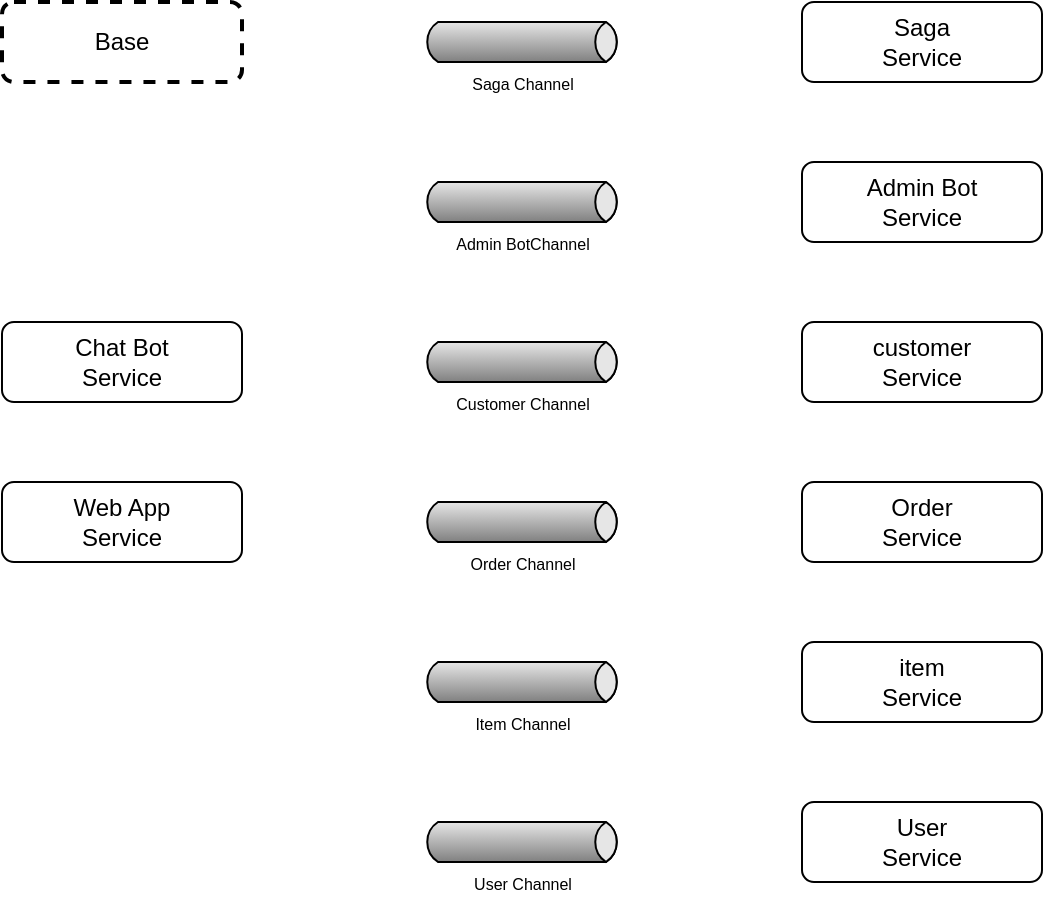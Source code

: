 <mxfile version="20.8.16" type="device" pages="6"><diagram name="Base" id="altxLip8HBRb0c6kDIIo"><mxGraphModel dx="1098" dy="673" grid="1" gridSize="10" guides="1" tooltips="1" connect="1" arrows="1" fold="1" page="1" pageScale="1" pageWidth="827" pageHeight="1169" math="0" shadow="0"><root><mxCell id="0"/><mxCell id="1" parent="0"/><mxCell id="Fkr2YwdVEnNLfvS90Cop-1" value="Chat Bot&lt;br&gt;Service" style="rounded=1;whiteSpace=wrap;html=1;" parent="1" vertex="1"><mxGeometry x="80" y="240" width="120" height="40" as="geometry"/></mxCell><mxCell id="Fkr2YwdVEnNLfvS90Cop-3" value="Web App&lt;br&gt;Service" style="rounded=1;whiteSpace=wrap;html=1;" parent="1" vertex="1"><mxGeometry x="80" y="320" width="120" height="40" as="geometry"/></mxCell><mxCell id="Fkr2YwdVEnNLfvS90Cop-4" value="Saga&lt;br&gt;Service" style="rounded=1;whiteSpace=wrap;html=1;" parent="1" vertex="1"><mxGeometry x="480" y="80" width="120" height="40" as="geometry"/></mxCell><mxCell id="Fkr2YwdVEnNLfvS90Cop-5" value="Admin Bot &lt;br&gt;Service" style="rounded=1;whiteSpace=wrap;html=1;" parent="1" vertex="1"><mxGeometry x="480" y="160" width="120" height="40" as="geometry"/></mxCell><mxCell id="Fkr2YwdVEnNLfvS90Cop-6" value="customer&lt;br&gt;Service" style="rounded=1;whiteSpace=wrap;html=1;" parent="1" vertex="1"><mxGeometry x="480" y="240" width="120" height="40" as="geometry"/></mxCell><mxCell id="Fkr2YwdVEnNLfvS90Cop-7" value="Order&lt;br&gt;Service" style="rounded=1;whiteSpace=wrap;html=1;" parent="1" vertex="1"><mxGeometry x="480" y="320" width="120" height="40" as="geometry"/></mxCell><mxCell id="Fkr2YwdVEnNLfvS90Cop-8" value="item&lt;br&gt;Service" style="rounded=1;whiteSpace=wrap;html=1;" parent="1" vertex="1"><mxGeometry x="480" y="400" width="120" height="40" as="geometry"/></mxCell><mxCell id="Fkr2YwdVEnNLfvS90Cop-9" value="User&lt;br&gt;Service" style="rounded=1;whiteSpace=wrap;html=1;" parent="1" vertex="1"><mxGeometry x="480" y="480" width="120" height="40" as="geometry"/></mxCell><mxCell id="Fkr2YwdVEnNLfvS90Cop-11" value="User Channel" style="strokeWidth=1;outlineConnect=0;dashed=0;align=center;html=1;fontSize=8;shape=mxgraph.eip.messageChannel;verticalLabelPosition=bottom;labelBackgroundColor=#ffffff;verticalAlign=top;" parent="1" vertex="1"><mxGeometry x="290" y="490" width="100" height="20" as="geometry"/></mxCell><mxCell id="Fkr2YwdVEnNLfvS90Cop-12" value="Item Channel" style="strokeWidth=1;outlineConnect=0;dashed=0;align=center;html=1;fontSize=8;shape=mxgraph.eip.messageChannel;verticalLabelPosition=bottom;labelBackgroundColor=#ffffff;verticalAlign=top;" parent="1" vertex="1"><mxGeometry x="290" y="410" width="100" height="20" as="geometry"/></mxCell><mxCell id="Fkr2YwdVEnNLfvS90Cop-13" value="Order Channel" style="strokeWidth=1;outlineConnect=0;dashed=0;align=center;html=1;fontSize=8;shape=mxgraph.eip.messageChannel;verticalLabelPosition=bottom;labelBackgroundColor=#ffffff;verticalAlign=top;" parent="1" vertex="1"><mxGeometry x="290" y="330" width="100" height="20" as="geometry"/></mxCell><mxCell id="Fkr2YwdVEnNLfvS90Cop-14" value="Customer Channel" style="strokeWidth=1;outlineConnect=0;dashed=0;align=center;html=1;fontSize=8;shape=mxgraph.eip.messageChannel;verticalLabelPosition=bottom;labelBackgroundColor=#ffffff;verticalAlign=top;" parent="1" vertex="1"><mxGeometry x="290" y="250" width="100" height="20" as="geometry"/></mxCell><mxCell id="Fkr2YwdVEnNLfvS90Cop-15" value="Admin BotChannel" style="strokeWidth=1;outlineConnect=0;dashed=0;align=center;html=1;fontSize=8;shape=mxgraph.eip.messageChannel;verticalLabelPosition=bottom;labelBackgroundColor=#ffffff;verticalAlign=top;" parent="1" vertex="1"><mxGeometry x="290" y="170" width="100" height="20" as="geometry"/></mxCell><mxCell id="Fkr2YwdVEnNLfvS90Cop-16" value="Saga Channel" style="strokeWidth=1;outlineConnect=0;dashed=0;align=center;html=1;fontSize=8;shape=mxgraph.eip.messageChannel;verticalLabelPosition=bottom;labelBackgroundColor=#ffffff;verticalAlign=top;" parent="1" vertex="1"><mxGeometry x="290" y="90" width="100" height="20" as="geometry"/></mxCell><mxCell id="l7tJJii7__ZF_eQQGfA9-2" value="Base" style="rounded=1;whiteSpace=wrap;html=1;dashed=1;strokeWidth=2;" parent="1" vertex="1"><mxGeometry x="80" y="80" width="120" height="40" as="geometry"/></mxCell></root></mxGraphModel></diagram><diagram name="CustomerCreationSaga" id="yAfwMQjjPiAnuGOgyGA5"><mxGraphModel dx="1098" dy="828" grid="1" gridSize="10" guides="1" tooltips="1" connect="1" arrows="1" fold="1" page="1" pageScale="1" pageWidth="827" pageHeight="1169" math="0" shadow="0"><root><mxCell id="yXnzSSexn1_x6dJ5fioR-0"/><mxCell id="yXnzSSexn1_x6dJ5fioR-1" parent="yXnzSSexn1_x6dJ5fioR-0"/><mxCell id="yXnzSSexn1_x6dJ5fioR-2" value="Chat Bot&lt;br&gt;Service" style="rounded=1;whiteSpace=wrap;html=1;" parent="yXnzSSexn1_x6dJ5fioR-1" vertex="1"><mxGeometry x="40" y="240" width="120" height="40" as="geometry"/></mxCell><mxCell id="yXnzSSexn1_x6dJ5fioR-3" value="Web App&lt;br&gt;Service" style="rounded=1;whiteSpace=wrap;html=1;" parent="yXnzSSexn1_x6dJ5fioR-1" vertex="1"><mxGeometry x="40" y="320" width="120" height="40" as="geometry"/></mxCell><mxCell id="MpNtUAyFKndMb-lsdy0d-5" style="edgeStyle=none;rounded=0;orthogonalLoop=1;jettySize=auto;html=1;exitX=0;exitY=0.5;exitDx=0;exitDy=0;entryX=1;entryY=0.5;entryDx=-2.7;entryDy=0;entryPerimeter=0;startArrow=block;startFill=1;endArrow=none;endFill=0;fillColor=#f5f5f5;strokeColor=#666666;strokeWidth=3;" parent="yXnzSSexn1_x6dJ5fioR-1" source="yXnzSSexn1_x6dJ5fioR-4" target="yXnzSSexn1_x6dJ5fioR-15" edge="1"><mxGeometry relative="1" as="geometry"/></mxCell><mxCell id="yXnzSSexn1_x6dJ5fioR-4" value="Saga&lt;br&gt;Service" style="rounded=1;whiteSpace=wrap;html=1;" parent="yXnzSSexn1_x6dJ5fioR-1" vertex="1"><mxGeometry x="440" y="80" width="120" height="40" as="geometry"/></mxCell><mxCell id="MpNtUAyFKndMb-lsdy0d-11" style="edgeStyle=none;rounded=0;orthogonalLoop=1;jettySize=auto;html=1;exitX=0;exitY=0.5;exitDx=0;exitDy=0;entryX=1;entryY=0.5;entryDx=-2.7;entryDy=0;entryPerimeter=0;startArrow=block;startFill=1;endArrow=none;endFill=0;fillColor=#d5e8d4;strokeColor=#82b366;strokeWidth=3;" parent="yXnzSSexn1_x6dJ5fioR-1" source="yXnzSSexn1_x6dJ5fioR-5" target="yXnzSSexn1_x6dJ5fioR-14" edge="1"><mxGeometry relative="1" as="geometry"/></mxCell><mxCell id="yXnzSSexn1_x6dJ5fioR-5" value="Admin Bot &lt;br&gt;Service" style="rounded=1;whiteSpace=wrap;html=1;" parent="yXnzSSexn1_x6dJ5fioR-1" vertex="1"><mxGeometry x="440" y="160" width="120" height="40" as="geometry"/></mxCell><mxCell id="MpNtUAyFKndMb-lsdy0d-10" style="edgeStyle=none;rounded=0;orthogonalLoop=1;jettySize=auto;html=1;exitX=0;exitY=0.5;exitDx=0;exitDy=0;entryX=1;entryY=0.5;entryDx=-2.7;entryDy=0;entryPerimeter=0;startArrow=block;startFill=1;endArrow=none;endFill=0;fillColor=#f8cecc;strokeColor=#b85450;strokeWidth=3;" parent="yXnzSSexn1_x6dJ5fioR-1" source="yXnzSSexn1_x6dJ5fioR-6" target="yXnzSSexn1_x6dJ5fioR-13" edge="1"><mxGeometry relative="1" as="geometry"/></mxCell><mxCell id="yXnzSSexn1_x6dJ5fioR-6" value="customer&lt;br&gt;Service" style="rounded=1;whiteSpace=wrap;html=1;" parent="yXnzSSexn1_x6dJ5fioR-1" vertex="1"><mxGeometry x="440" y="240" width="120" height="40" as="geometry"/></mxCell><mxCell id="yXnzSSexn1_x6dJ5fioR-7" value="Order&lt;br&gt;Service" style="rounded=1;whiteSpace=wrap;html=1;" parent="yXnzSSexn1_x6dJ5fioR-1" vertex="1"><mxGeometry x="440" y="320" width="120" height="40" as="geometry"/></mxCell><mxCell id="yXnzSSexn1_x6dJ5fioR-8" value="item&lt;br&gt;Service" style="rounded=1;whiteSpace=wrap;html=1;" parent="yXnzSSexn1_x6dJ5fioR-1" vertex="1"><mxGeometry x="440" y="400" width="120" height="40" as="geometry"/></mxCell><mxCell id="MpNtUAyFKndMb-lsdy0d-12" style="edgeStyle=none;rounded=0;orthogonalLoop=1;jettySize=auto;html=1;exitX=0;exitY=0.5;exitDx=0;exitDy=0;entryX=1;entryY=0.5;entryDx=-2.7;entryDy=0;entryPerimeter=0;startArrow=block;startFill=1;endArrow=none;endFill=0;fillColor=#d5e8d4;strokeColor=#82b366;strokeWidth=3;" parent="yXnzSSexn1_x6dJ5fioR-1" source="yXnzSSexn1_x6dJ5fioR-9" target="yXnzSSexn1_x6dJ5fioR-10" edge="1"><mxGeometry relative="1" as="geometry"/></mxCell><mxCell id="yXnzSSexn1_x6dJ5fioR-9" value="User&lt;br&gt;Service" style="rounded=1;whiteSpace=wrap;html=1;" parent="yXnzSSexn1_x6dJ5fioR-1" vertex="1"><mxGeometry x="440" y="480" width="120" height="40" as="geometry"/></mxCell><mxCell id="MpNtUAyFKndMb-lsdy0d-8" style="edgeStyle=none;rounded=0;orthogonalLoop=1;jettySize=auto;html=1;exitX=1;exitY=0.5;exitDx=-2.7;exitDy=0;exitPerimeter=0;startArrow=block;startFill=1;endArrow=none;endFill=0;fillColor=#dae8fc;strokeColor=#6c8ebf;strokeWidth=3;" parent="yXnzSSexn1_x6dJ5fioR-1" source="yXnzSSexn1_x6dJ5fioR-10" edge="1"><mxGeometry relative="1" as="geometry"><mxPoint x="440" y="100" as="targetPoint"/></mxGeometry></mxCell><mxCell id="yXnzSSexn1_x6dJ5fioR-10" value="User Channel" style="strokeWidth=1;outlineConnect=0;dashed=0;align=center;html=1;fontSize=12;shape=mxgraph.eip.messageChannel;verticalLabelPosition=bottom;labelBackgroundColor=#ffffff;verticalAlign=top;" parent="yXnzSSexn1_x6dJ5fioR-1" vertex="1"><mxGeometry x="250" y="490" width="100" height="20" as="geometry"/></mxCell><mxCell id="yXnzSSexn1_x6dJ5fioR-11" value="Item Channel" style="strokeWidth=1;outlineConnect=0;dashed=0;align=center;html=1;fontSize=12;shape=mxgraph.eip.messageChannel;verticalLabelPosition=bottom;labelBackgroundColor=#ffffff;verticalAlign=top;" parent="yXnzSSexn1_x6dJ5fioR-1" vertex="1"><mxGeometry x="250" y="410" width="100" height="20" as="geometry"/></mxCell><mxCell id="yXnzSSexn1_x6dJ5fioR-12" value="Order Channel" style="strokeWidth=1;outlineConnect=0;dashed=0;align=center;html=1;fontSize=12;shape=mxgraph.eip.messageChannel;verticalLabelPosition=bottom;labelBackgroundColor=#ffffff;verticalAlign=top;" parent="yXnzSSexn1_x6dJ5fioR-1" vertex="1"><mxGeometry x="250" y="330" width="100" height="20" as="geometry"/></mxCell><mxCell id="MpNtUAyFKndMb-lsdy0d-7" style="edgeStyle=none;rounded=0;orthogonalLoop=1;jettySize=auto;html=1;exitX=1;exitY=0.5;exitDx=-2.7;exitDy=0;exitPerimeter=0;entryX=0;entryY=0.5;entryDx=0;entryDy=0;startArrow=block;startFill=1;endArrow=none;endFill=0;fillColor=#fff2cc;strokeColor=#D6B656;strokeWidth=3;" parent="yXnzSSexn1_x6dJ5fioR-1" source="yXnzSSexn1_x6dJ5fioR-13" target="yXnzSSexn1_x6dJ5fioR-4" edge="1"><mxGeometry relative="1" as="geometry"/></mxCell><mxCell id="yXnzSSexn1_x6dJ5fioR-13" value="Customer Channel" style="strokeWidth=1;outlineConnect=0;dashed=0;align=center;html=1;fontSize=12;shape=mxgraph.eip.messageChannel;verticalLabelPosition=bottom;labelBackgroundColor=#ffffff;verticalAlign=top;" parent="yXnzSSexn1_x6dJ5fioR-1" vertex="1"><mxGeometry x="250" y="250" width="100" height="20" as="geometry"/></mxCell><mxCell id="MpNtUAyFKndMb-lsdy0d-6" style="edgeStyle=none;rounded=0;orthogonalLoop=1;jettySize=auto;html=1;exitX=1;exitY=0.5;exitDx=-2.7;exitDy=0;exitPerimeter=0;entryX=0;entryY=0.5;entryDx=0;entryDy=0;startArrow=block;startFill=1;endArrow=none;endFill=0;fillColor=#dae8fc;strokeColor=#6c8ebf;strokeWidth=3;" parent="yXnzSSexn1_x6dJ5fioR-1" source="yXnzSSexn1_x6dJ5fioR-14" target="yXnzSSexn1_x6dJ5fioR-4" edge="1"><mxGeometry relative="1" as="geometry"/></mxCell><mxCell id="yXnzSSexn1_x6dJ5fioR-14" value="Admin BotChannel" style="strokeWidth=1;outlineConnect=0;dashed=0;align=center;html=1;fontSize=12;shape=mxgraph.eip.messageChannel;verticalLabelPosition=bottom;labelBackgroundColor=#ffffff;verticalAlign=top;" parent="yXnzSSexn1_x6dJ5fioR-1" vertex="1"><mxGeometry x="250" y="170" width="100" height="20" as="geometry"/></mxCell><mxCell id="MpNtUAyFKndMb-lsdy0d-4" style="edgeStyle=none;rounded=0;orthogonalLoop=1;jettySize=auto;html=1;exitX=0;exitY=0.5;exitDx=2.7;exitDy=0;exitPerimeter=0;entryX=1;entryY=0.5;entryDx=0;entryDy=0;startArrow=block;startFill=1;endArrow=none;endFill=0;strokeWidth=3;" parent="yXnzSSexn1_x6dJ5fioR-1" source="yXnzSSexn1_x6dJ5fioR-15" target="yXnzSSexn1_x6dJ5fioR-3" edge="1"><mxGeometry relative="1" as="geometry"/></mxCell><mxCell id="MpNtUAyFKndMb-lsdy0d-15" style="edgeStyle=none;rounded=0;orthogonalLoop=1;jettySize=auto;html=1;exitX=1;exitY=0.5;exitDx=-2.7;exitDy=0;exitPerimeter=0;entryX=0;entryY=0.5;entryDx=0;entryDy=0;startArrow=block;startFill=1;endArrow=none;endFill=0;fillColor=#ffe6cc;strokeColor=#d77504;strokeWidth=3;" parent="yXnzSSexn1_x6dJ5fioR-1" source="yXnzSSexn1_x6dJ5fioR-15" target="yXnzSSexn1_x6dJ5fioR-9" edge="1"><mxGeometry relative="1" as="geometry"/></mxCell><mxCell id="MpNtUAyFKndMb-lsdy0d-16" style="edgeStyle=none;rounded=0;orthogonalLoop=1;jettySize=auto;html=1;exitX=1;exitY=0.5;exitDx=-2.7;exitDy=0;exitPerimeter=0;entryX=0;entryY=0.5;entryDx=0;entryDy=0;startArrow=block;startFill=1;endArrow=none;endFill=0;fillColor=#e1d5e7;strokeColor=#9673a6;strokeWidth=3;" parent="yXnzSSexn1_x6dJ5fioR-1" source="yXnzSSexn1_x6dJ5fioR-15" target="yXnzSSexn1_x6dJ5fioR-6" edge="1"><mxGeometry relative="1" as="geometry"/></mxCell><mxCell id="MpNtUAyFKndMb-lsdy0d-17" style="edgeStyle=none;rounded=0;orthogonalLoop=1;jettySize=auto;html=1;exitX=1;exitY=0.5;exitDx=-2.7;exitDy=0;exitPerimeter=0;entryX=0;entryY=0.5;entryDx=0;entryDy=0;startArrow=block;startFill=1;endArrow=none;endFill=0;fillColor=#ffe6cc;strokeColor=#D77504;strokeWidth=3;" parent="yXnzSSexn1_x6dJ5fioR-1" source="yXnzSSexn1_x6dJ5fioR-15" target="yXnzSSexn1_x6dJ5fioR-5" edge="1"><mxGeometry relative="1" as="geometry"/></mxCell><mxCell id="yXnzSSexn1_x6dJ5fioR-15" value="Saga Channel" style="strokeWidth=1;outlineConnect=0;dashed=0;align=center;html=1;fontSize=12;shape=mxgraph.eip.messageChannel;verticalLabelPosition=bottom;labelBackgroundColor=#ffffff;verticalAlign=top;" parent="yXnzSSexn1_x6dJ5fioR-1" vertex="1"><mxGeometry x="250" y="90" width="100" height="20" as="geometry"/></mxCell><mxCell id="MpNtUAyFKndMb-lsdy0d-0" value="Customer&amp;nbsp;&lt;br&gt;Creation Saga" style="rounded=1;whiteSpace=wrap;html=1;dashed=1;strokeWidth=2;" parent="yXnzSSexn1_x6dJ5fioR-1" vertex="1"><mxGeometry x="40" y="80" width="120" height="40" as="geometry"/></mxCell><mxCell id="l3vXk78ioD8vmnGxEj0n-6" style="edgeStyle=orthogonalEdgeStyle;rounded=0;orthogonalLoop=1;jettySize=auto;html=1;entryX=0;entryY=0.5;entryDx=0;entryDy=0;strokeWidth=3;fontSize=12;" parent="yXnzSSexn1_x6dJ5fioR-1" source="l3vXk78ioD8vmnGxEj0n-0" target="l3vXk78ioD8vmnGxEj0n-1" edge="1"><mxGeometry relative="1" as="geometry"/></mxCell><mxCell id="l3vXk78ioD8vmnGxEj0n-0" value="Web App sends customer Creation Saga event." style="rounded=1;whiteSpace=wrap;html=1;" parent="yXnzSSexn1_x6dJ5fioR-1" vertex="1"><mxGeometry x="600" y="80" width="120" height="60" as="geometry"/></mxCell><mxCell id="l3vXk78ioD8vmnGxEj0n-7" style="rounded=0;orthogonalLoop=1;jettySize=auto;html=1;exitX=0;exitY=1;exitDx=0;exitDy=0;entryX=1;entryY=0;entryDx=0;entryDy=0;strokeWidth=3;fontSize=12;" parent="yXnzSSexn1_x6dJ5fioR-1" source="l3vXk78ioD8vmnGxEj0n-1" target="l3vXk78ioD8vmnGxEj0n-2" edge="1"><mxGeometry relative="1" as="geometry"/></mxCell><mxCell id="l3vXk78ioD8vmnGxEj0n-1" value="Saga Service recives Creation event and creates a CreateCustomerSaga" style="rounded=1;whiteSpace=wrap;html=1;fillColor=#f5f5f5;strokeColor=#666666;fontColor=#333333;" parent="yXnzSSexn1_x6dJ5fioR-1" vertex="1"><mxGeometry x="760" y="80" width="120" height="60" as="geometry"/></mxCell><mxCell id="l3vXk78ioD8vmnGxEj0n-8" style="edgeStyle=none;rounded=0;orthogonalLoop=1;jettySize=auto;html=1;exitX=1;exitY=0.5;exitDx=0;exitDy=0;strokeWidth=3;fontSize=12;" parent="yXnzSSexn1_x6dJ5fioR-1" source="l3vXk78ioD8vmnGxEj0n-2" target="l3vXk78ioD8vmnGxEj0n-3" edge="1"><mxGeometry relative="1" as="geometry"/></mxCell><mxCell id="l3vXk78ioD8vmnGxEj0n-2" value="Saga Service sends Connect Discord Account event and Create User event" style="rounded=1;whiteSpace=wrap;html=1;fillColor=#dae8fc;strokeColor=#6c8ebf;" parent="yXnzSSexn1_x6dJ5fioR-1" vertex="1"><mxGeometry x="600" y="160" width="120" height="60" as="geometry"/></mxCell><mxCell id="l3vXk78ioD8vmnGxEj0n-9" style="edgeStyle=none;rounded=0;orthogonalLoop=1;jettySize=auto;html=1;exitX=0;exitY=1;exitDx=0;exitDy=0;entryX=1;entryY=0;entryDx=0;entryDy=0;strokeWidth=3;fontSize=12;" parent="yXnzSSexn1_x6dJ5fioR-1" source="l3vXk78ioD8vmnGxEj0n-3" target="l3vXk78ioD8vmnGxEj0n-4" edge="1"><mxGeometry relative="1" as="geometry"/></mxCell><mxCell id="l3vXk78ioD8vmnGxEj0n-3" value="Admin Bot Service recives the event and and begins the connection proccess" style="rounded=1;whiteSpace=wrap;html=1;fillColor=#d5e8d4;strokeColor=#82b366;" parent="yXnzSSexn1_x6dJ5fioR-1" vertex="1"><mxGeometry x="760" y="160" width="120" height="60" as="geometry"/></mxCell><mxCell id="l3vXk78ioD8vmnGxEj0n-10" style="edgeStyle=none;rounded=0;orthogonalLoop=1;jettySize=auto;html=1;exitX=1;exitY=0.5;exitDx=0;exitDy=0;entryX=0;entryY=0.5;entryDx=0;entryDy=0;strokeWidth=3;fontSize=12;" parent="yXnzSSexn1_x6dJ5fioR-1" source="l3vXk78ioD8vmnGxEj0n-4" target="l3vXk78ioD8vmnGxEj0n-5" edge="1"><mxGeometry relative="1" as="geometry"/></mxCell><mxCell id="l3vXk78ioD8vmnGxEj0n-4" value="Admin Bot Service and User Service send reply events informing state to Saga service" style="rounded=1;whiteSpace=wrap;html=1;fillColor=#ffe6cc;strokeColor=#d79b00;" parent="yXnzSSexn1_x6dJ5fioR-1" vertex="1"><mxGeometry x="600" y="230" width="120" height="80" as="geometry"/></mxCell><mxCell id="l3vXk78ioD8vmnGxEj0n-5" value="Saga Service sends Create Cutomer event to customer Service&amp;nbsp;" style="rounded=1;whiteSpace=wrap;html=1;fillColor=#fff2cc;strokeColor=#d6b656;" parent="yXnzSSexn1_x6dJ5fioR-1" vertex="1"><mxGeometry x="760" y="240" width="120" height="60" as="geometry"/></mxCell><mxCell id="39gZa_nZb8SHQ1w-_eGr-5" style="rounded=0;orthogonalLoop=1;jettySize=auto;html=1;exitX=1;exitY=0.5;exitDx=0;exitDy=0;entryX=0;entryY=0.5;entryDx=0;entryDy=0;strokeWidth=3;" edge="1" parent="yXnzSSexn1_x6dJ5fioR-1" source="39gZa_nZb8SHQ1w-_eGr-0" target="39gZa_nZb8SHQ1w-_eGr-4"><mxGeometry relative="1" as="geometry"/></mxCell><mxCell id="39gZa_nZb8SHQ1w-_eGr-0" value="customer Service recives Create Customer Event" style="rounded=1;whiteSpace=wrap;html=1;fillColor=#f8cecc;strokeColor=#b85450;" vertex="1" parent="yXnzSSexn1_x6dJ5fioR-1"><mxGeometry x="600" y="320" width="120" height="60" as="geometry"/></mxCell><mxCell id="39gZa_nZb8SHQ1w-_eGr-3" style="edgeStyle=none;rounded=0;orthogonalLoop=1;jettySize=auto;html=1;exitX=0;exitY=1;exitDx=0;exitDy=0;strokeWidth=3;fontSize=12;entryX=1;entryY=0;entryDx=0;entryDy=0;" edge="1" parent="yXnzSSexn1_x6dJ5fioR-1" source="l3vXk78ioD8vmnGxEj0n-5" target="39gZa_nZb8SHQ1w-_eGr-0"><mxGeometry relative="1" as="geometry"><mxPoint x="720" y="270" as="sourcePoint"/><mxPoint x="760" y="320" as="targetPoint"/></mxGeometry></mxCell><mxCell id="39gZa_nZb8SHQ1w-_eGr-4" value="customer service replies to saga service with customer created" style="rounded=1;whiteSpace=wrap;html=1;fillColor=#e1d5e7;strokeColor=#9673a6;" vertex="1" parent="yXnzSSexn1_x6dJ5fioR-1"><mxGeometry x="760" y="320" width="120" height="60" as="geometry"/></mxCell></root></mxGraphModel></diagram><diagram name="Producers" id="blcMuuAhQ24nJqfL24hE"><mxGraphModel dx="1098" dy="828" grid="1" gridSize="10" guides="1" tooltips="1" connect="1" arrows="1" fold="1" page="1" pageScale="1" pageWidth="827" pageHeight="1169" math="0" shadow="0"><root><mxCell id="Ec3Cnz-wddYZTN3yoNhK-0"/><mxCell id="Ec3Cnz-wddYZTN3yoNhK-1" parent="Ec3Cnz-wddYZTN3yoNhK-0"/><mxCell id="ndsZ2X3tQq-U7SSgLyyj-5" style="edgeStyle=none;rounded=0;orthogonalLoop=1;jettySize=auto;html=1;entryX=0;entryY=0.5;entryDx=2.7;entryDy=0;entryPerimeter=0;endArrow=none;endFill=0;exitX=1;exitY=0.5;exitDx=0;exitDy=0;" parent="Ec3Cnz-wddYZTN3yoNhK-1" source="Ec3Cnz-wddYZTN3yoNhK-2" target="Ec3Cnz-wddYZTN3yoNhK-15" edge="1"><mxGeometry relative="1" as="geometry"/></mxCell><mxCell id="Ec3Cnz-wddYZTN3yoNhK-2" value="Chat Bot&lt;br&gt;Service" style="rounded=1;whiteSpace=wrap;html=1;" parent="Ec3Cnz-wddYZTN3yoNhK-1" vertex="1"><mxGeometry x="80" y="240" width="120" height="40" as="geometry"/></mxCell><mxCell id="ndsZ2X3tQq-U7SSgLyyj-6" style="edgeStyle=none;rounded=0;orthogonalLoop=1;jettySize=auto;html=1;endArrow=none;endFill=0;entryX=0;entryY=0.5;entryDx=2.7;entryDy=0;entryPerimeter=0;exitX=1;exitY=0.5;exitDx=0;exitDy=0;" parent="Ec3Cnz-wddYZTN3yoNhK-1" source="Ec3Cnz-wddYZTN3yoNhK-3" target="Ec3Cnz-wddYZTN3yoNhK-15" edge="1"><mxGeometry relative="1" as="geometry"><mxPoint x="290" y="100" as="targetPoint"/></mxGeometry></mxCell><mxCell id="Ec3Cnz-wddYZTN3yoNhK-3" value="Web App&lt;br&gt;Service" style="rounded=1;whiteSpace=wrap;html=1;" parent="Ec3Cnz-wddYZTN3yoNhK-1" vertex="1"><mxGeometry x="80" y="320" width="120" height="40" as="geometry"/></mxCell><mxCell id="ndsZ2X3tQq-U7SSgLyyj-14" style="edgeStyle=none;rounded=0;orthogonalLoop=1;jettySize=auto;html=1;exitX=0;exitY=0.5;exitDx=0;exitDy=0;entryX=1;entryY=0.5;entryDx=-2.7;entryDy=0;entryPerimeter=0;endArrow=none;endFill=0;" parent="Ec3Cnz-wddYZTN3yoNhK-1" source="Ec3Cnz-wddYZTN3yoNhK-4" target="Ec3Cnz-wddYZTN3yoNhK-13" edge="1"><mxGeometry relative="1" as="geometry"/></mxCell><mxCell id="ndsZ2X3tQq-U7SSgLyyj-15" style="edgeStyle=none;rounded=0;orthogonalLoop=1;jettySize=auto;html=1;exitX=0;exitY=0.5;exitDx=0;exitDy=0;entryX=1;entryY=0.5;entryDx=-2.7;entryDy=0;entryPerimeter=0;endArrow=none;endFill=0;" parent="Ec3Cnz-wddYZTN3yoNhK-1" source="Ec3Cnz-wddYZTN3yoNhK-4" target="Ec3Cnz-wddYZTN3yoNhK-12" edge="1"><mxGeometry relative="1" as="geometry"/></mxCell><mxCell id="ndsZ2X3tQq-U7SSgLyyj-16" style="edgeStyle=none;rounded=0;orthogonalLoop=1;jettySize=auto;html=1;exitX=0;exitY=0.5;exitDx=0;exitDy=0;entryX=1;entryY=0.5;entryDx=-2.7;entryDy=0;entryPerimeter=0;endArrow=none;endFill=0;" parent="Ec3Cnz-wddYZTN3yoNhK-1" source="Ec3Cnz-wddYZTN3yoNhK-4" target="Ec3Cnz-wddYZTN3yoNhK-11" edge="1"><mxGeometry relative="1" as="geometry"/></mxCell><mxCell id="ndsZ2X3tQq-U7SSgLyyj-17" style="edgeStyle=none;rounded=0;orthogonalLoop=1;jettySize=auto;html=1;exitX=0;exitY=0.5;exitDx=0;exitDy=0;entryX=1;entryY=0.5;entryDx=-2.7;entryDy=0;entryPerimeter=0;endArrow=none;endFill=0;" parent="Ec3Cnz-wddYZTN3yoNhK-1" source="Ec3Cnz-wddYZTN3yoNhK-4" target="Ec3Cnz-wddYZTN3yoNhK-10" edge="1"><mxGeometry relative="1" as="geometry"/></mxCell><mxCell id="Ec3Cnz-wddYZTN3yoNhK-4" value="Saga&lt;br&gt;Service" style="rounded=1;whiteSpace=wrap;html=1;" parent="Ec3Cnz-wddYZTN3yoNhK-1" vertex="1"><mxGeometry x="480" y="80" width="120" height="40" as="geometry"/></mxCell><mxCell id="Ec3Cnz-wddYZTN3yoNhK-5" value="Admin Bot &lt;br&gt;Service" style="rounded=1;whiteSpace=wrap;html=1;" parent="Ec3Cnz-wddYZTN3yoNhK-1" vertex="1"><mxGeometry x="480" y="160" width="120" height="40" as="geometry"/></mxCell><mxCell id="Ec3Cnz-wddYZTN3yoNhK-6" value="customer&lt;br&gt;Service" style="rounded=1;whiteSpace=wrap;html=1;" parent="Ec3Cnz-wddYZTN3yoNhK-1" vertex="1"><mxGeometry x="480" y="240" width="120" height="40" as="geometry"/></mxCell><mxCell id="Ec3Cnz-wddYZTN3yoNhK-7" value="Order&lt;br&gt;Service" style="rounded=1;whiteSpace=wrap;html=1;" parent="Ec3Cnz-wddYZTN3yoNhK-1" vertex="1"><mxGeometry x="480" y="320" width="120" height="40" as="geometry"/></mxCell><mxCell id="Ec3Cnz-wddYZTN3yoNhK-8" value="item&lt;br&gt;Service" style="rounded=1;whiteSpace=wrap;html=1;" parent="Ec3Cnz-wddYZTN3yoNhK-1" vertex="1"><mxGeometry x="480" y="400" width="120" height="40" as="geometry"/></mxCell><mxCell id="Ec3Cnz-wddYZTN3yoNhK-9" value="User&lt;br&gt;Service" style="rounded=1;whiteSpace=wrap;html=1;" parent="Ec3Cnz-wddYZTN3yoNhK-1" vertex="1"><mxGeometry x="480" y="480" width="120" height="40" as="geometry"/></mxCell><mxCell id="Ec3Cnz-wddYZTN3yoNhK-10" value="User Channel" style="strokeWidth=1;outlineConnect=0;dashed=0;align=center;html=1;fontSize=8;shape=mxgraph.eip.messageChannel;verticalLabelPosition=bottom;labelBackgroundColor=#ffffff;verticalAlign=top;" parent="Ec3Cnz-wddYZTN3yoNhK-1" vertex="1"><mxGeometry x="290" y="490" width="100" height="20" as="geometry"/></mxCell><mxCell id="Ec3Cnz-wddYZTN3yoNhK-11" value="Item Channel" style="strokeWidth=1;outlineConnect=0;dashed=0;align=center;html=1;fontSize=8;shape=mxgraph.eip.messageChannel;verticalLabelPosition=bottom;labelBackgroundColor=#ffffff;verticalAlign=top;" parent="Ec3Cnz-wddYZTN3yoNhK-1" vertex="1"><mxGeometry x="290" y="410" width="100" height="20" as="geometry"/></mxCell><mxCell id="Ec3Cnz-wddYZTN3yoNhK-12" value="Order Channel" style="strokeWidth=1;outlineConnect=0;dashed=0;align=center;html=1;fontSize=8;shape=mxgraph.eip.messageChannel;verticalLabelPosition=bottom;labelBackgroundColor=#ffffff;verticalAlign=top;" parent="Ec3Cnz-wddYZTN3yoNhK-1" vertex="1"><mxGeometry x="290" y="330" width="100" height="20" as="geometry"/></mxCell><mxCell id="Ec3Cnz-wddYZTN3yoNhK-13" value="Customer Channel" style="strokeWidth=1;outlineConnect=0;dashed=0;align=center;html=1;fontSize=8;shape=mxgraph.eip.messageChannel;verticalLabelPosition=bottom;labelBackgroundColor=#ffffff;verticalAlign=top;" parent="Ec3Cnz-wddYZTN3yoNhK-1" vertex="1"><mxGeometry x="290" y="250" width="100" height="20" as="geometry"/></mxCell><mxCell id="ndsZ2X3tQq-U7SSgLyyj-9" style="edgeStyle=none;rounded=0;orthogonalLoop=1;jettySize=auto;html=1;exitX=1;exitY=0.5;exitDx=-2.7;exitDy=0;exitPerimeter=0;entryX=0;entryY=0.5;entryDx=0;entryDy=0;endArrow=none;endFill=0;" parent="Ec3Cnz-wddYZTN3yoNhK-1" source="Ec3Cnz-wddYZTN3yoNhK-14" target="Ec3Cnz-wddYZTN3yoNhK-4" edge="1"><mxGeometry relative="1" as="geometry"/></mxCell><mxCell id="Ec3Cnz-wddYZTN3yoNhK-14" value="Admin BotChannel" style="strokeWidth=1;outlineConnect=0;dashed=0;align=center;html=1;fontSize=8;shape=mxgraph.eip.messageChannel;verticalLabelPosition=bottom;labelBackgroundColor=#ffffff;verticalAlign=top;" parent="Ec3Cnz-wddYZTN3yoNhK-1" vertex="1"><mxGeometry x="290" y="170" width="100" height="20" as="geometry"/></mxCell><mxCell id="ndsZ2X3tQq-U7SSgLyyj-8" style="edgeStyle=none;rounded=0;orthogonalLoop=1;jettySize=auto;html=1;entryX=0;entryY=0.5;entryDx=0;entryDy=0;endArrow=none;endFill=0;exitX=1;exitY=0.5;exitDx=-2.7;exitDy=0;exitPerimeter=0;" parent="Ec3Cnz-wddYZTN3yoNhK-1" source="Ec3Cnz-wddYZTN3yoNhK-15" target="Ec3Cnz-wddYZTN3yoNhK-5" edge="1"><mxGeometry relative="1" as="geometry"/></mxCell><mxCell id="ndsZ2X3tQq-U7SSgLyyj-10" style="edgeStyle=none;rounded=0;orthogonalLoop=1;jettySize=auto;html=1;exitX=1;exitY=0.5;exitDx=-2.7;exitDy=0;exitPerimeter=0;entryX=0;entryY=0.5;entryDx=0;entryDy=0;endArrow=none;endFill=0;" parent="Ec3Cnz-wddYZTN3yoNhK-1" source="Ec3Cnz-wddYZTN3yoNhK-15" target="Ec3Cnz-wddYZTN3yoNhK-6" edge="1"><mxGeometry relative="1" as="geometry"/></mxCell><mxCell id="ndsZ2X3tQq-U7SSgLyyj-11" style="edgeStyle=none;rounded=0;orthogonalLoop=1;jettySize=auto;html=1;exitX=1;exitY=0.5;exitDx=-2.7;exitDy=0;exitPerimeter=0;entryX=0;entryY=0.5;entryDx=0;entryDy=0;endArrow=none;endFill=0;" parent="Ec3Cnz-wddYZTN3yoNhK-1" source="Ec3Cnz-wddYZTN3yoNhK-15" target="Ec3Cnz-wddYZTN3yoNhK-7" edge="1"><mxGeometry relative="1" as="geometry"/></mxCell><mxCell id="ndsZ2X3tQq-U7SSgLyyj-12" style="edgeStyle=none;rounded=0;orthogonalLoop=1;jettySize=auto;html=1;exitX=1;exitY=0.5;exitDx=-2.7;exitDy=0;exitPerimeter=0;entryX=0;entryY=0.5;entryDx=0;entryDy=0;endArrow=none;endFill=0;" parent="Ec3Cnz-wddYZTN3yoNhK-1" source="Ec3Cnz-wddYZTN3yoNhK-15" target="Ec3Cnz-wddYZTN3yoNhK-8" edge="1"><mxGeometry relative="1" as="geometry"/></mxCell><mxCell id="ndsZ2X3tQq-U7SSgLyyj-13" style="edgeStyle=none;rounded=0;orthogonalLoop=1;jettySize=auto;html=1;exitX=1;exitY=0.5;exitDx=-2.7;exitDy=0;exitPerimeter=0;entryX=0;entryY=0.5;entryDx=0;entryDy=0;endArrow=none;endFill=0;" parent="Ec3Cnz-wddYZTN3yoNhK-1" source="Ec3Cnz-wddYZTN3yoNhK-15" target="Ec3Cnz-wddYZTN3yoNhK-9" edge="1"><mxGeometry relative="1" as="geometry"/></mxCell><mxCell id="Ec3Cnz-wddYZTN3yoNhK-15" value="Saga Channel" style="strokeWidth=1;outlineConnect=0;dashed=0;align=center;html=1;fontSize=8;shape=mxgraph.eip.messageChannel;verticalLabelPosition=bottom;labelBackgroundColor=#ffffff;verticalAlign=top;" parent="Ec3Cnz-wddYZTN3yoNhK-1" vertex="1"><mxGeometry x="290" y="90" width="100" height="20" as="geometry"/></mxCell><mxCell id="THfRE7E1swDQhsiPc6hf-0" value="Producers" style="rounded=1;whiteSpace=wrap;html=1;dashed=1;strokeWidth=2;" parent="Ec3Cnz-wddYZTN3yoNhK-1" vertex="1"><mxGeometry x="80" y="80" width="120" height="40" as="geometry"/></mxCell></root></mxGraphModel></diagram><diagram name="Listeners" id="T55MtZcVPPSL-eMTKZW0"><mxGraphModel dx="1098" dy="828" grid="1" gridSize="10" guides="1" tooltips="1" connect="1" arrows="1" fold="1" page="1" pageScale="1" pageWidth="827" pageHeight="1169" math="0" shadow="0"><root><mxCell id="IlcQkZr6bKInyewHNbyH-0"/><mxCell id="IlcQkZr6bKInyewHNbyH-1" parent="IlcQkZr6bKInyewHNbyH-0"/><mxCell id="IlcQkZr6bKInyewHNbyH-2" value="Chat Bot&lt;br&gt;Service" style="rounded=1;whiteSpace=wrap;html=1;" parent="IlcQkZr6bKInyewHNbyH-1" vertex="1"><mxGeometry x="80" y="240" width="120" height="40" as="geometry"/></mxCell><mxCell id="IlcQkZr6bKInyewHNbyH-3" value="Web App&lt;br&gt;Service" style="rounded=1;whiteSpace=wrap;html=1;" parent="IlcQkZr6bKInyewHNbyH-1" vertex="1"><mxGeometry x="80" y="320" width="120" height="40" as="geometry"/></mxCell><mxCell id="IlcQkZr6bKInyewHNbyH-4" value="Saga&lt;br&gt;Service" style="rounded=1;whiteSpace=wrap;html=1;" parent="IlcQkZr6bKInyewHNbyH-1" vertex="1"><mxGeometry x="480" y="80" width="120" height="40" as="geometry"/></mxCell><mxCell id="IlcQkZr6bKInyewHNbyH-5" value="Admin Bot &lt;br&gt;Service" style="rounded=1;whiteSpace=wrap;html=1;" parent="IlcQkZr6bKInyewHNbyH-1" vertex="1"><mxGeometry x="480" y="160" width="120" height="40" as="geometry"/></mxCell><mxCell id="IlcQkZr6bKInyewHNbyH-6" value="customer&lt;br&gt;Service" style="rounded=1;whiteSpace=wrap;html=1;" parent="IlcQkZr6bKInyewHNbyH-1" vertex="1"><mxGeometry x="480" y="240" width="120" height="40" as="geometry"/></mxCell><mxCell id="IlcQkZr6bKInyewHNbyH-7" value="Order&lt;br&gt;Service" style="rounded=1;whiteSpace=wrap;html=1;" parent="IlcQkZr6bKInyewHNbyH-1" vertex="1"><mxGeometry x="480" y="320" width="120" height="40" as="geometry"/></mxCell><mxCell id="IlcQkZr6bKInyewHNbyH-8" value="item&lt;br&gt;Service" style="rounded=1;whiteSpace=wrap;html=1;" parent="IlcQkZr6bKInyewHNbyH-1" vertex="1"><mxGeometry x="480" y="400" width="120" height="40" as="geometry"/></mxCell><mxCell id="IlcQkZr6bKInyewHNbyH-9" value="User&lt;br&gt;Service" style="rounded=1;whiteSpace=wrap;html=1;" parent="IlcQkZr6bKInyewHNbyH-1" vertex="1"><mxGeometry x="480" y="480" width="120" height="40" as="geometry"/></mxCell><mxCell id="PrTIodoG3cOBs3LSp0kA-5" style="edgeStyle=none;shape=link;rounded=0;orthogonalLoop=1;jettySize=auto;html=1;" parent="IlcQkZr6bKInyewHNbyH-1" source="IlcQkZr6bKInyewHNbyH-10" target="IlcQkZr6bKInyewHNbyH-9" edge="1"><mxGeometry relative="1" as="geometry"/></mxCell><mxCell id="IlcQkZr6bKInyewHNbyH-10" value="User Channel" style="strokeWidth=1;outlineConnect=0;dashed=0;align=center;html=1;fontSize=8;shape=mxgraph.eip.messageChannel;verticalLabelPosition=bottom;labelBackgroundColor=#ffffff;verticalAlign=top;" parent="IlcQkZr6bKInyewHNbyH-1" vertex="1"><mxGeometry x="290" y="490" width="100" height="20" as="geometry"/></mxCell><mxCell id="PrTIodoG3cOBs3LSp0kA-4" style="edgeStyle=none;shape=link;rounded=0;orthogonalLoop=1;jettySize=auto;html=1;" parent="IlcQkZr6bKInyewHNbyH-1" source="IlcQkZr6bKInyewHNbyH-11" target="IlcQkZr6bKInyewHNbyH-8" edge="1"><mxGeometry relative="1" as="geometry"/></mxCell><mxCell id="IlcQkZr6bKInyewHNbyH-11" value="Item Channel" style="strokeWidth=1;outlineConnect=0;dashed=0;align=center;html=1;fontSize=8;shape=mxgraph.eip.messageChannel;verticalLabelPosition=bottom;labelBackgroundColor=#ffffff;verticalAlign=top;" parent="IlcQkZr6bKInyewHNbyH-1" vertex="1"><mxGeometry x="290" y="410" width="100" height="20" as="geometry"/></mxCell><mxCell id="PrTIodoG3cOBs3LSp0kA-3" style="edgeStyle=none;shape=link;rounded=0;orthogonalLoop=1;jettySize=auto;html=1;" parent="IlcQkZr6bKInyewHNbyH-1" source="IlcQkZr6bKInyewHNbyH-12" target="IlcQkZr6bKInyewHNbyH-7" edge="1"><mxGeometry relative="1" as="geometry"/></mxCell><mxCell id="IlcQkZr6bKInyewHNbyH-12" value="Order Channel" style="strokeWidth=1;outlineConnect=0;dashed=0;align=center;html=1;fontSize=8;shape=mxgraph.eip.messageChannel;verticalLabelPosition=bottom;labelBackgroundColor=#ffffff;verticalAlign=top;" parent="IlcQkZr6bKInyewHNbyH-1" vertex="1"><mxGeometry x="290" y="330" width="100" height="20" as="geometry"/></mxCell><mxCell id="PrTIodoG3cOBs3LSp0kA-2" style="edgeStyle=none;shape=link;rounded=0;orthogonalLoop=1;jettySize=auto;html=1;" parent="IlcQkZr6bKInyewHNbyH-1" source="IlcQkZr6bKInyewHNbyH-13" target="IlcQkZr6bKInyewHNbyH-6" edge="1"><mxGeometry relative="1" as="geometry"/></mxCell><mxCell id="IlcQkZr6bKInyewHNbyH-13" value="Customer Channel" style="strokeWidth=1;outlineConnect=0;dashed=0;align=center;html=1;fontSize=8;shape=mxgraph.eip.messageChannel;verticalLabelPosition=bottom;labelBackgroundColor=#ffffff;verticalAlign=top;" parent="IlcQkZr6bKInyewHNbyH-1" vertex="1"><mxGeometry x="290" y="250" width="100" height="20" as="geometry"/></mxCell><mxCell id="PrTIodoG3cOBs3LSp0kA-1" style="edgeStyle=none;shape=link;rounded=0;orthogonalLoop=1;jettySize=auto;html=1;" parent="IlcQkZr6bKInyewHNbyH-1" source="IlcQkZr6bKInyewHNbyH-14" target="IlcQkZr6bKInyewHNbyH-5" edge="1"><mxGeometry relative="1" as="geometry"/></mxCell><mxCell id="IlcQkZr6bKInyewHNbyH-14" value="Admin BotChannel" style="strokeWidth=1;outlineConnect=0;dashed=0;align=center;html=1;fontSize=8;shape=mxgraph.eip.messageChannel;verticalLabelPosition=bottom;labelBackgroundColor=#ffffff;verticalAlign=top;" parent="IlcQkZr6bKInyewHNbyH-1" vertex="1"><mxGeometry x="290" y="170" width="100" height="20" as="geometry"/></mxCell><mxCell id="PrTIodoG3cOBs3LSp0kA-0" style="edgeStyle=none;shape=link;rounded=0;orthogonalLoop=1;jettySize=auto;html=1;" parent="IlcQkZr6bKInyewHNbyH-1" source="IlcQkZr6bKInyewHNbyH-15" target="IlcQkZr6bKInyewHNbyH-4" edge="1"><mxGeometry relative="1" as="geometry"/></mxCell><mxCell id="IlcQkZr6bKInyewHNbyH-15" value="Saga Channel" style="strokeWidth=1;outlineConnect=0;dashed=0;align=center;html=1;fontSize=8;shape=mxgraph.eip.messageChannel;verticalLabelPosition=bottom;labelBackgroundColor=#ffffff;verticalAlign=top;" parent="IlcQkZr6bKInyewHNbyH-1" vertex="1"><mxGeometry x="290" y="90" width="100" height="20" as="geometry"/></mxCell><mxCell id="tf-ttIoa33Ar31kTKgLW-0" value="Listeners" style="rounded=1;whiteSpace=wrap;html=1;dashed=1;strokeWidth=2;" parent="IlcQkZr6bKInyewHNbyH-1" vertex="1"><mxGeometry x="80" y="80" width="120" height="40" as="geometry"/></mxCell></root></mxGraphModel></diagram><diagram id="rGRGqIzuFWg8rU_0DTHK" name="CustomerService"><mxGraphModel dx="1098" dy="673" grid="1" gridSize="10" guides="1" tooltips="1" connect="1" arrows="1" fold="1" page="1" pageScale="1" pageWidth="827" pageHeight="1169" math="0" shadow="0"><root><mxCell id="0"/><mxCell id="1" parent="0"/><mxCell id="-YpIKxrPtOC67IBsq-AK-1" value="Customer Service" style="rounded=1;whiteSpace=wrap;html=1;dashed=1;strokeWidth=2;" vertex="1" parent="1"><mxGeometry x="80" y="80" width="120" height="40" as="geometry"/></mxCell><mxCell id="WsVHnDxqp0zUIQpTNiY0-6" style="edgeStyle=orthogonalEdgeStyle;rounded=0;orthogonalLoop=1;jettySize=auto;html=1;exitX=0.5;exitY=1;exitDx=0;exitDy=0;entryX=0;entryY=0.5;entryDx=0;entryDy=0;strokeWidth=3;" edge="1" parent="1" source="WsVHnDxqp0zUIQpTNiY0-1" target="WsVHnDxqp0zUIQpTNiY0-2"><mxGeometry relative="1" as="geometry"/></mxCell><mxCell id="WsVHnDxqp0zUIQpTNiY0-1" value="Customer" style="rounded=1;whiteSpace=wrap;html=1;strokeWidth=2;" vertex="1" parent="1"><mxGeometry x="80" y="160" width="120" height="40" as="geometry"/></mxCell><mxCell id="WsVHnDxqp0zUIQpTNiY0-2" value="Id" style="rounded=1;whiteSpace=wrap;html=1;strokeWidth=2;" vertex="1" parent="1"><mxGeometry x="180" y="240" width="120" height="40" as="geometry"/></mxCell><mxCell id="WsVHnDxqp0zUIQpTNiY0-3" value="Name" style="rounded=1;whiteSpace=wrap;html=1;strokeWidth=2;" vertex="1" parent="1"><mxGeometry x="180" y="320" width="120" height="40" as="geometry"/></mxCell><mxCell id="WsVHnDxqp0zUIQpTNiY0-4" value="DiscordName" style="rounded=1;whiteSpace=wrap;html=1;strokeWidth=2;" vertex="1" parent="1"><mxGeometry x="180" y="400" width="120" height="40" as="geometry"/></mxCell><mxCell id="WsVHnDxqp0zUIQpTNiY0-5" value="AccountName" style="rounded=1;whiteSpace=wrap;html=1;strokeWidth=2;" vertex="1" parent="1"><mxGeometry x="180" y="480" width="120" height="40" as="geometry"/></mxCell><mxCell id="WsVHnDxqp0zUIQpTNiY0-7" style="edgeStyle=orthogonalEdgeStyle;rounded=0;orthogonalLoop=1;jettySize=auto;html=1;exitX=0.5;exitY=1;exitDx=0;exitDy=0;entryX=0;entryY=0.25;entryDx=0;entryDy=0;strokeWidth=3;" edge="1" parent="1" source="WsVHnDxqp0zUIQpTNiY0-1" target="WsVHnDxqp0zUIQpTNiY0-3"><mxGeometry relative="1" as="geometry"><mxPoint x="151.04" y="202" as="sourcePoint"/><mxPoint x="180" y="260" as="targetPoint"/><Array as="points"><mxPoint x="140" y="330"/></Array></mxGeometry></mxCell><mxCell id="WsVHnDxqp0zUIQpTNiY0-8" style="edgeStyle=orthogonalEdgeStyle;rounded=0;orthogonalLoop=1;jettySize=auto;html=1;exitX=0.5;exitY=1;exitDx=0;exitDy=0;strokeWidth=3;" edge="1" parent="1" source="WsVHnDxqp0zUIQpTNiY0-1"><mxGeometry relative="1" as="geometry"><mxPoint x="151.04" y="202" as="sourcePoint"/><mxPoint x="180" y="420" as="targetPoint"/><Array as="points"><mxPoint x="140" y="420"/></Array></mxGeometry></mxCell><mxCell id="WsVHnDxqp0zUIQpTNiY0-9" style="edgeStyle=orthogonalEdgeStyle;rounded=0;orthogonalLoop=1;jettySize=auto;html=1;exitX=0.5;exitY=1;exitDx=0;exitDy=0;strokeWidth=3;" edge="1" parent="1" source="WsVHnDxqp0zUIQpTNiY0-1"><mxGeometry relative="1" as="geometry"><mxPoint x="140" y="200" as="sourcePoint"/><mxPoint x="180" y="500" as="targetPoint"/><Array as="points"><mxPoint x="140" y="500"/><mxPoint x="180" y="500"/></Array></mxGeometry></mxCell></root></mxGraphModel></diagram><diagram name="OrderService" id="WfrBCLO2PTAbvYPJOAKQ"><mxGraphModel dx="1098" dy="673" grid="1" gridSize="10" guides="1" tooltips="1" connect="1" arrows="1" fold="1" page="1" pageScale="1" pageWidth="827" pageHeight="1169" math="0" shadow="0"><root><mxCell id="2ChuN5ILYspofWIZPedP-0"/><mxCell id="2ChuN5ILYspofWIZPedP-1" parent="2ChuN5ILYspofWIZPedP-0"/><mxCell id="2ChuN5ILYspofWIZPedP-2" value="Order Service" style="rounded=1;whiteSpace=wrap;html=1;dashed=1;strokeWidth=2;" vertex="1" parent="2ChuN5ILYspofWIZPedP-1"><mxGeometry x="80" y="80" width="120" height="40" as="geometry"/></mxCell><mxCell id="2ChuN5ILYspofWIZPedP-3" style="edgeStyle=orthogonalEdgeStyle;rounded=0;orthogonalLoop=1;jettySize=auto;html=1;exitX=0.5;exitY=1;exitDx=0;exitDy=0;entryX=0;entryY=0.5;entryDx=0;entryDy=0;strokeWidth=3;" edge="1" parent="2ChuN5ILYspofWIZPedP-1" source="2ChuN5ILYspofWIZPedP-4" target="2ChuN5ILYspofWIZPedP-5"><mxGeometry relative="1" as="geometry"/></mxCell><mxCell id="ZahfUFyc9mqWUYVzT5Ku-0" style="edgeStyle=orthogonalEdgeStyle;rounded=0;orthogonalLoop=1;jettySize=auto;html=1;exitX=0.5;exitY=1;exitDx=0;exitDy=0;entryX=0;entryY=0.5;entryDx=0;entryDy=0;strokeWidth=3;" edge="1" parent="2ChuN5ILYspofWIZPedP-1" source="2ChuN5ILYspofWIZPedP-4" target="2ChuN5ILYspofWIZPedP-6"><mxGeometry relative="1" as="geometry"/></mxCell><mxCell id="ZahfUFyc9mqWUYVzT5Ku-1" style="edgeStyle=orthogonalEdgeStyle;rounded=0;orthogonalLoop=1;jettySize=auto;html=1;exitX=0.5;exitY=1;exitDx=0;exitDy=0;entryX=0;entryY=0.5;entryDx=0;entryDy=0;strokeWidth=3;" edge="1" parent="2ChuN5ILYspofWIZPedP-1" source="2ChuN5ILYspofWIZPedP-4" target="2ChuN5ILYspofWIZPedP-7"><mxGeometry relative="1" as="geometry"/></mxCell><mxCell id="ZahfUFyc9mqWUYVzT5Ku-2" style="edgeStyle=orthogonalEdgeStyle;rounded=0;orthogonalLoop=1;jettySize=auto;html=1;exitX=0.5;exitY=1;exitDx=0;exitDy=0;entryX=0;entryY=0.5;entryDx=0;entryDy=0;strokeWidth=3;" edge="1" parent="2ChuN5ILYspofWIZPedP-1" source="2ChuN5ILYspofWIZPedP-4" target="2ChuN5ILYspofWIZPedP-8"><mxGeometry relative="1" as="geometry"/></mxCell><mxCell id="2ChuN5ILYspofWIZPedP-4" value="Order" style="rounded=1;whiteSpace=wrap;html=1;strokeWidth=2;" vertex="1" parent="2ChuN5ILYspofWIZPedP-1"><mxGeometry x="80" y="160" width="120" height="40" as="geometry"/></mxCell><mxCell id="2ChuN5ILYspofWIZPedP-5" value="Id" style="rounded=1;whiteSpace=wrap;html=1;strokeWidth=2;" vertex="1" parent="2ChuN5ILYspofWIZPedP-1"><mxGeometry x="200" y="240" width="120" height="40" as="geometry"/></mxCell><mxCell id="2ChuN5ILYspofWIZPedP-6" value="CustomerId" style="rounded=1;whiteSpace=wrap;html=1;strokeWidth=2;" vertex="1" parent="2ChuN5ILYspofWIZPedP-1"><mxGeometry x="200" y="320" width="120" height="40" as="geometry"/></mxCell><mxCell id="2ChuN5ILYspofWIZPedP-7" value="DiscordName" style="rounded=1;whiteSpace=wrap;html=1;strokeWidth=2;" vertex="1" parent="2ChuN5ILYspofWIZPedP-1"><mxGeometry x="200" y="400" width="120" height="40" as="geometry"/></mxCell><mxCell id="2ChuN5ILYspofWIZPedP-8" value="AccountName" style="rounded=1;whiteSpace=wrap;html=1;strokeWidth=2;" vertex="1" parent="2ChuN5ILYspofWIZPedP-1"><mxGeometry x="200" y="480" width="120" height="40" as="geometry"/></mxCell></root></mxGraphModel></diagram></mxfile>